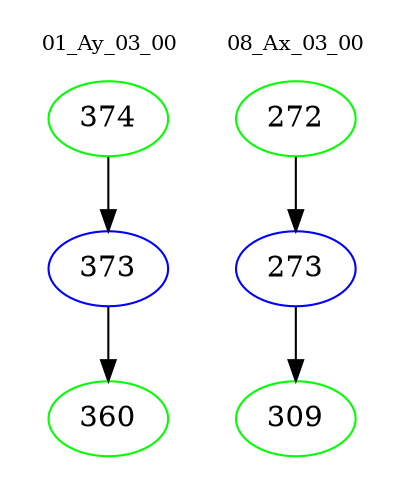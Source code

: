 digraph{
subgraph cluster_0 {
color = white
label = "01_Ay_03_00";
fontsize=10;
T0_374 [label="374", color="green"]
T0_374 -> T0_373 [color="black"]
T0_373 [label="373", color="blue"]
T0_373 -> T0_360 [color="black"]
T0_360 [label="360", color="green"]
}
subgraph cluster_1 {
color = white
label = "08_Ax_03_00";
fontsize=10;
T1_272 [label="272", color="green"]
T1_272 -> T1_273 [color="black"]
T1_273 [label="273", color="blue"]
T1_273 -> T1_309 [color="black"]
T1_309 [label="309", color="green"]
}
}
